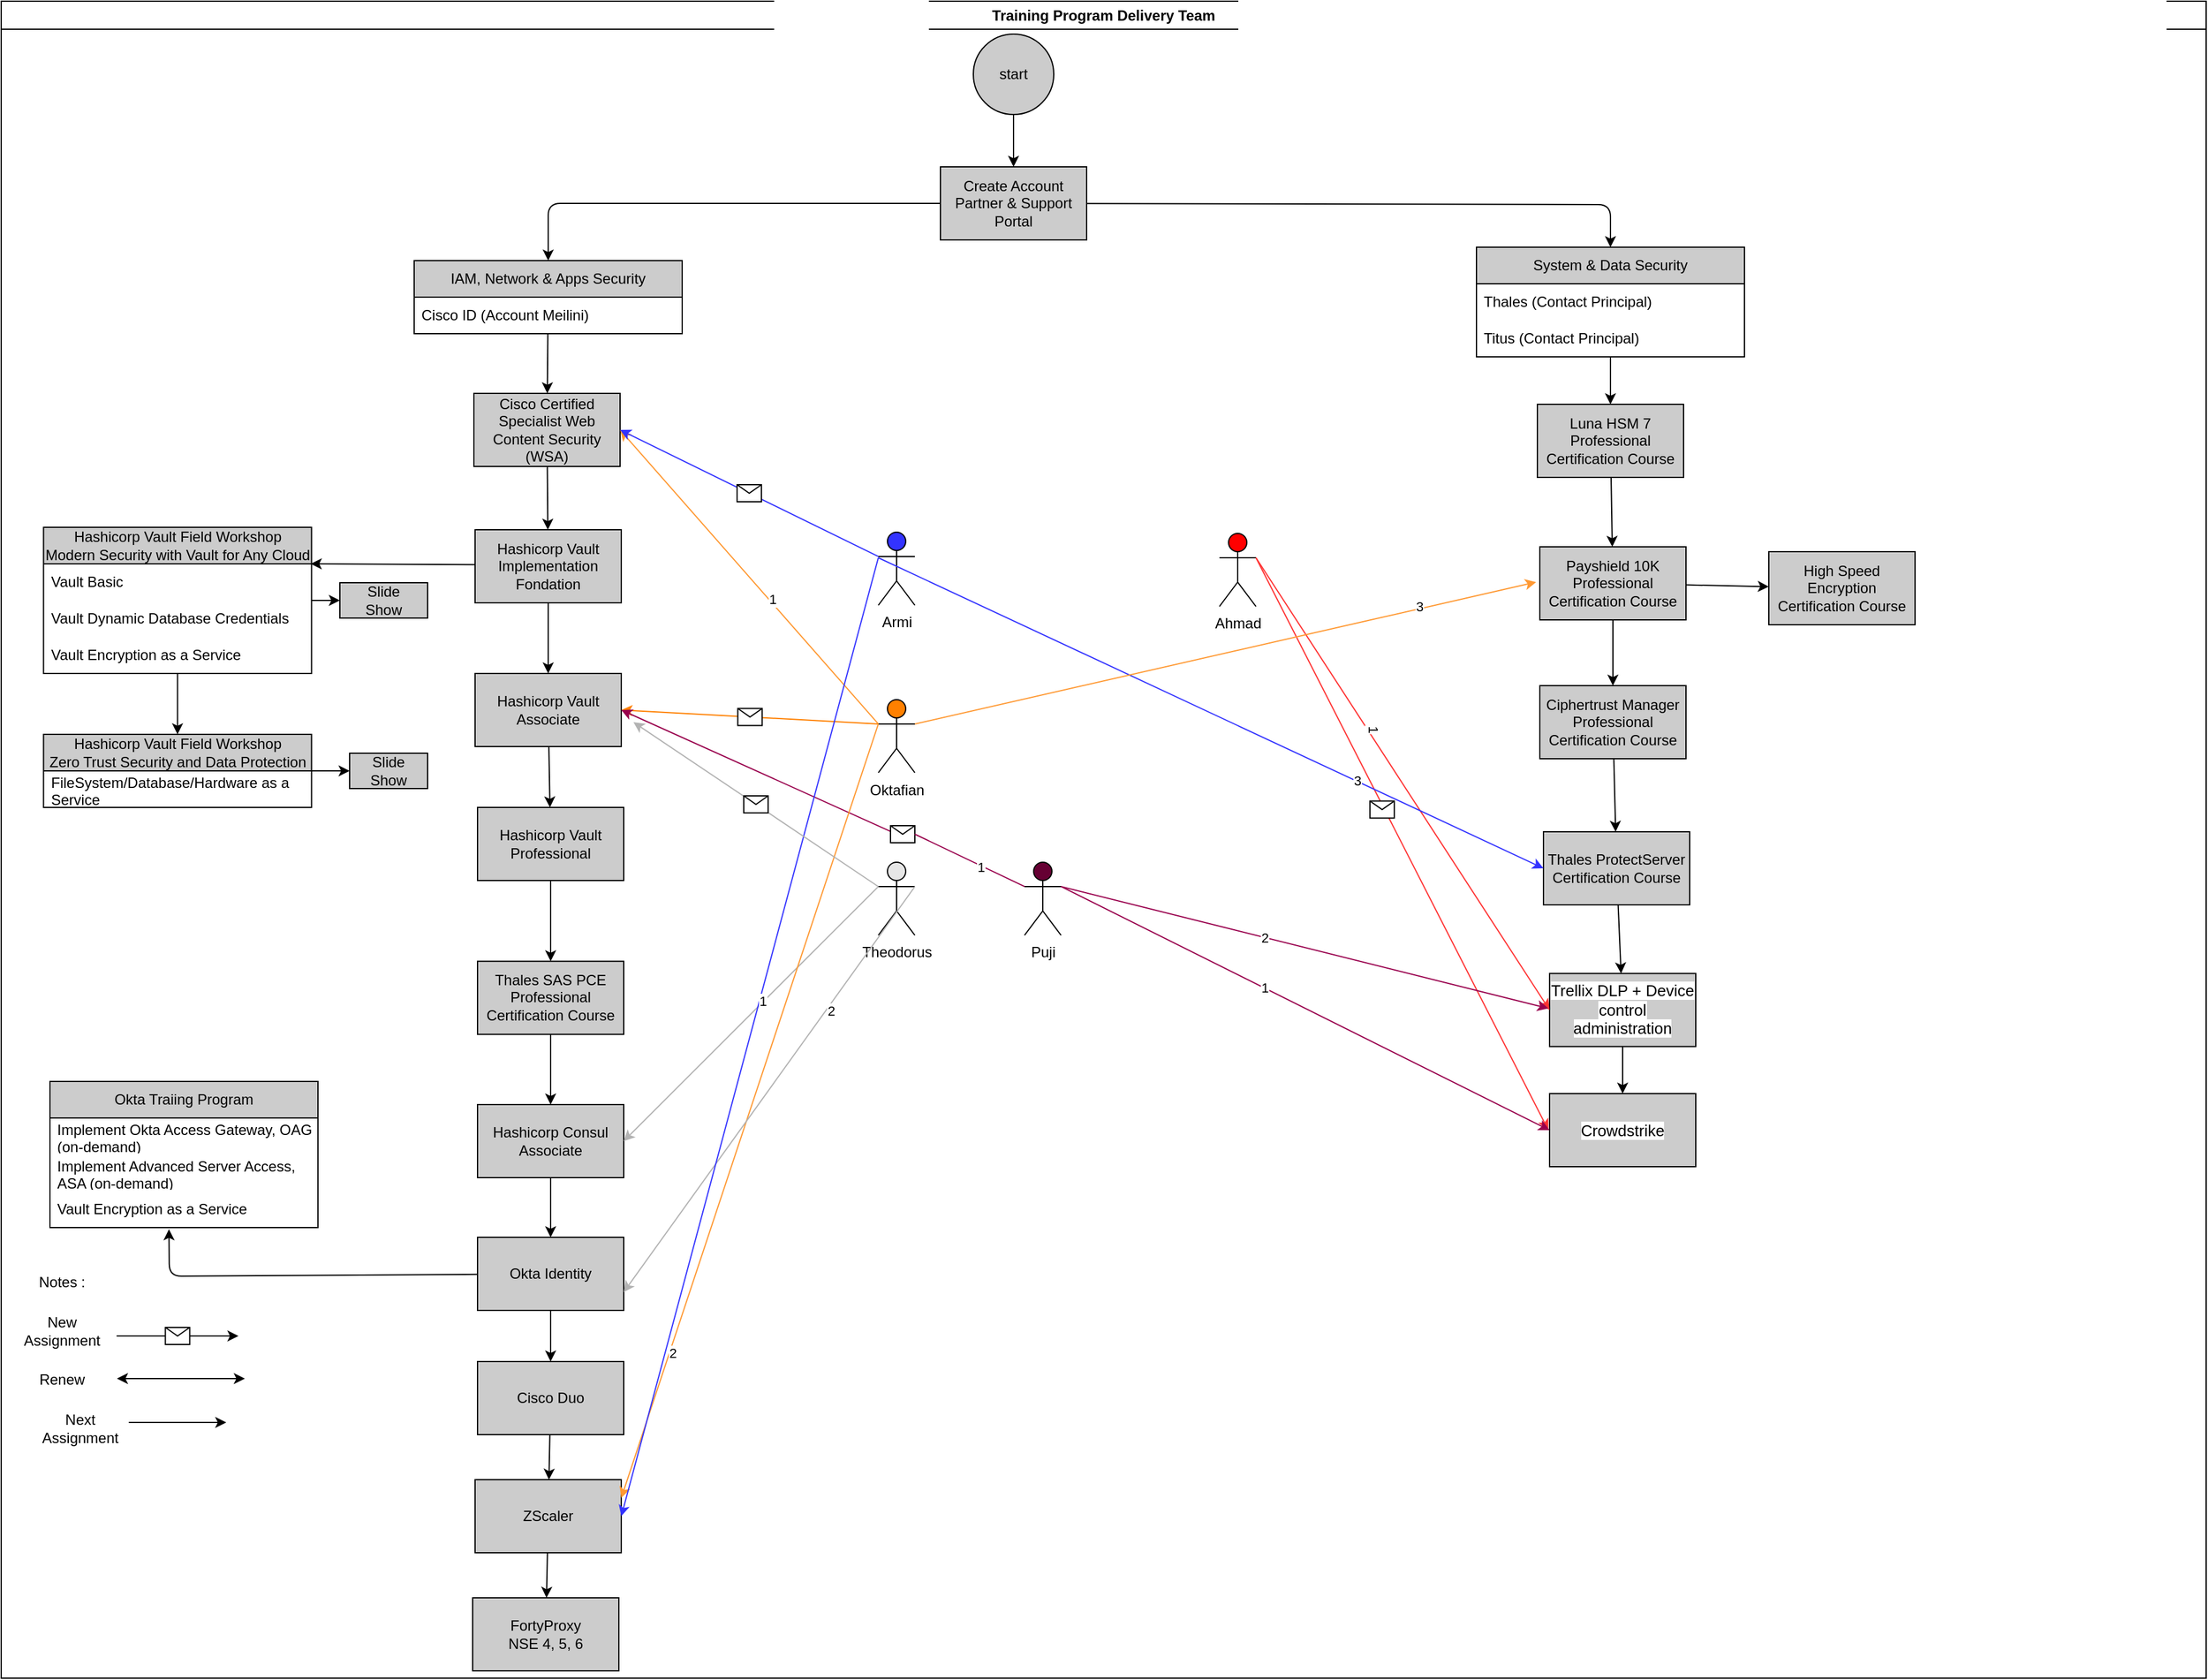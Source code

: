 <mxfile version="21.7.5" type="device" pages="2">
  <diagram id="X0HmAGAjlnPNewl7HgHH" name="Page-1">
    <mxGraphModel dx="3835" dy="1525" grid="1" gridSize="10" guides="1" tooltips="1" connect="1" arrows="1" fold="1" page="1" pageScale="1" pageWidth="850" pageHeight="1100" math="0" shadow="0">
      <root>
        <mxCell id="0" />
        <mxCell id="1" parent="0" />
        <UserObject label="Training Program Delivery Team" link="https://hashicorp.github.io/field-workshops-vault/slides/multi-cloud/vault-oss/#1" id="2">
          <mxCell style="swimlane;whiteSpace=wrap;html=1;fillColor=none;" parent="1" vertex="1">
            <mxGeometry x="-430" y="3" width="1810" height="1377" as="geometry" />
          </mxCell>
        </UserObject>
        <mxCell id="107" value="" style="edgeStyle=none;html=1;" parent="2" source="4" target="7" edge="1">
          <mxGeometry relative="1" as="geometry" />
        </mxCell>
        <mxCell id="4" value="start" style="ellipse;whiteSpace=wrap;html=1;aspect=fixed;fillColor=#CCCCCC;" parent="2" vertex="1">
          <mxGeometry x="798" y="27" width="66" height="66" as="geometry" />
        </mxCell>
        <mxCell id="109" value="" style="edgeStyle=none;html=1;entryX=0.5;entryY=0;entryDx=0;entryDy=0;" parent="2" source="7" target="9" edge="1">
          <mxGeometry relative="1" as="geometry">
            <mxPoint x="691" y="166" as="targetPoint" />
            <Array as="points">
              <mxPoint x="449" y="166" />
            </Array>
          </mxGeometry>
        </mxCell>
        <mxCell id="111" value="" style="edgeStyle=none;html=1;entryX=0.5;entryY=0;entryDx=0;entryDy=0;" parent="2" source="7" target="12" edge="1">
          <mxGeometry relative="1" as="geometry">
            <mxPoint x="971" y="166" as="targetPoint" />
            <Array as="points">
              <mxPoint x="1321" y="167" />
            </Array>
          </mxGeometry>
        </mxCell>
        <mxCell id="7" value="Create Account Partner &amp;amp; Support Portal" style="whiteSpace=wrap;html=1;fillColor=#CCCCCC;" parent="2" vertex="1">
          <mxGeometry x="771" y="136" width="120" height="60" as="geometry" />
        </mxCell>
        <mxCell id="97" value="" style="edgeStyle=none;html=1;" parent="2" source="9" target="90" edge="1">
          <mxGeometry relative="1" as="geometry" />
        </mxCell>
        <mxCell id="9" value="IAM, Network &amp;amp; Apps Security" style="swimlane;fontStyle=0;childLayout=stackLayout;horizontal=1;startSize=30;horizontalStack=0;resizeParent=1;resizeParentMax=0;resizeLast=0;collapsible=1;marginBottom=0;whiteSpace=wrap;html=1;fillColor=#CCCCCC;" parent="2" vertex="1">
          <mxGeometry x="339" y="213" width="220" height="60" as="geometry" />
        </mxCell>
        <UserObject label="Cisco ID (Account Meilini)" link="https://id.cisco.com/signin/register" id="10">
          <mxCell style="text;strokeColor=none;fillColor=none;align=left;verticalAlign=middle;spacingLeft=4;spacingRight=4;overflow=hidden;points=[[0,0.5],[1,0.5]];portConstraint=eastwest;rotatable=0;whiteSpace=wrap;html=1;" parent="9" vertex="1">
            <mxGeometry y="30" width="220" height="30" as="geometry" />
          </mxCell>
        </UserObject>
        <mxCell id="83" value="" style="edgeStyle=none;html=1;" parent="2" source="12" target="80" edge="1">
          <mxGeometry relative="1" as="geometry" />
        </mxCell>
        <mxCell id="12" value="System &amp;amp; Data Security" style="swimlane;fontStyle=0;childLayout=stackLayout;horizontal=1;startSize=30;horizontalStack=0;resizeParent=1;resizeParentMax=0;resizeLast=0;collapsible=1;marginBottom=0;whiteSpace=wrap;html=1;fillColor=#CCCCCC;" parent="2" vertex="1">
          <mxGeometry x="1211" y="202" width="220" height="90" as="geometry" />
        </mxCell>
        <UserObject label="Thales (Contact Principal)" link="https://cpl.thalesgroup.com/partners/partner-login#rpa" id="13">
          <mxCell style="text;strokeColor=none;fillColor=none;align=left;verticalAlign=middle;spacingLeft=4;spacingRight=4;overflow=hidden;points=[[0,0.5],[1,0.5]];portConstraint=eastwest;rotatable=0;whiteSpace=wrap;html=1;" parent="12" vertex="1">
            <mxGeometry y="30" width="220" height="30" as="geometry" />
          </mxCell>
        </UserObject>
        <UserObject label="Titus (Contact Principal)&amp;nbsp;" link="https://www.hashicorp.com/partners" id="14">
          <mxCell style="text;strokeColor=none;fillColor=none;align=left;verticalAlign=middle;spacingLeft=4;spacingRight=4;overflow=hidden;points=[[0,0.5],[1,0.5]];portConstraint=eastwest;rotatable=0;whiteSpace=wrap;html=1;" parent="12" vertex="1">
            <mxGeometry y="60" width="220" height="30" as="geometry" />
          </mxCell>
        </UserObject>
        <mxCell id="99" value="" style="edgeStyle=none;html=1;" parent="2" source="17" target="93" edge="1">
          <mxGeometry relative="1" as="geometry" />
        </mxCell>
        <mxCell id="103" value="" style="edgeStyle=none;html=1;entryX=0.997;entryY=0;entryDx=0;entryDy=0;entryPerimeter=0;" parent="2" target="21" edge="1">
          <mxGeometry relative="1" as="geometry">
            <mxPoint x="442.74" y="462.906" as="sourcePoint" />
          </mxGeometry>
        </mxCell>
        <mxCell id="17" value="Hashicorp Vault Implementation Fondation" style="whiteSpace=wrap;html=1;fillColor=#CCCCCC;" parent="2" vertex="1">
          <mxGeometry x="389" y="434" width="120" height="60" as="geometry" />
        </mxCell>
        <mxCell id="155" value="" style="edgeStyle=none;html=1;strokeColor=#000000;" parent="2" source="34" target="152" edge="1">
          <mxGeometry relative="1" as="geometry" />
        </mxCell>
        <UserObject label="&lt;span style=&quot;font-family: Arial, Helvetica, sans-serif; font-size: small; text-align: start; background-color: rgb(255, 255, 255);&quot;&gt;Trellix DLP + Device control administration&lt;/span&gt;" link="https://learn.acloud.guru/course/6b00566d-6246-4ebe-8257-f98f989321cf/dashboard" id="34">
          <mxCell style="whiteSpace=wrap;html=1;fillColor=#CCCCCC;" parent="2" vertex="1">
            <mxGeometry x="1271" y="798.33" width="120" height="60" as="geometry" />
          </mxCell>
        </UserObject>
        <mxCell id="131" value="" style="edgeStyle=none;html=1;" parent="2" source="79" target="89" edge="1">
          <mxGeometry relative="1" as="geometry" />
        </mxCell>
        <UserObject label="Ciphertrust Manager Professional Certification Course" link="https://learn.acloud.guru/course/6b00566d-6246-4ebe-8257-f98f989321cf/dashboard" id="79">
          <mxCell style="whiteSpace=wrap;html=1;fillColor=#CCCCCC;" parent="2" vertex="1">
            <mxGeometry x="1263" y="562" width="120" height="60" as="geometry" />
          </mxCell>
        </UserObject>
        <mxCell id="84" value="" style="edgeStyle=none;html=1;" parent="2" source="80" target="81" edge="1">
          <mxGeometry relative="1" as="geometry" />
        </mxCell>
        <UserObject label="Luna HSM 7 Professional Certification Course" link="https://learn.acloud.guru/course/6b00566d-6246-4ebe-8257-f98f989321cf/dashboard" id="80">
          <mxCell style="whiteSpace=wrap;html=1;fillColor=#CCCCCC;" parent="2" vertex="1">
            <mxGeometry x="1261" y="331.0" width="120" height="60" as="geometry" />
          </mxCell>
        </UserObject>
        <mxCell id="86" value="" style="edgeStyle=none;html=1;" parent="2" source="81" target="79" edge="1">
          <mxGeometry relative="1" as="geometry" />
        </mxCell>
        <mxCell id="88" value="" style="edgeStyle=none;html=1;" parent="2" source="81" target="82" edge="1">
          <mxGeometry relative="1" as="geometry" />
        </mxCell>
        <UserObject label="Payshield 10K Professional Certification Course" link="https://learn.acloud.guru/course/6b00566d-6246-4ebe-8257-f98f989321cf/dashboard" id="81">
          <mxCell style="whiteSpace=wrap;html=1;fillColor=#CCCCCC;" parent="2" vertex="1">
            <mxGeometry x="1263" y="448.0" width="120" height="60" as="geometry" />
          </mxCell>
        </UserObject>
        <UserObject label="High Speed Encryption Certification Course" link="https://learn.acloud.guru/course/6b00566d-6246-4ebe-8257-f98f989321cf/dashboard" id="82">
          <mxCell style="whiteSpace=wrap;html=1;fillColor=#CCCCCC;" parent="2" vertex="1">
            <mxGeometry x="1451" y="452" width="120" height="60" as="geometry" />
          </mxCell>
        </UserObject>
        <mxCell id="132" value="" style="edgeStyle=none;html=1;" parent="2" source="89" target="34" edge="1">
          <mxGeometry relative="1" as="geometry" />
        </mxCell>
        <UserObject label="Thales ProtectServer Certification Course" link="https://learn.acloud.guru/course/6b00566d-6246-4ebe-8257-f98f989321cf/dashboard" id="89">
          <mxCell style="whiteSpace=wrap;html=1;fillColor=#CCCCCC;" parent="2" vertex="1">
            <mxGeometry x="1266" y="682" width="120" height="60" as="geometry" />
          </mxCell>
        </UserObject>
        <mxCell id="98" value="" style="edgeStyle=none;html=1;" parent="2" source="90" target="17" edge="1">
          <mxGeometry relative="1" as="geometry" />
        </mxCell>
        <mxCell id="90" value="Cisco Certified Specialist Web Content Security (WSA)" style="whiteSpace=wrap;html=1;fillColor=#CCCCCC;" parent="2" vertex="1">
          <mxGeometry x="388" y="322" width="120" height="60" as="geometry" />
        </mxCell>
        <mxCell id="102" value="" style="edgeStyle=none;html=1;" parent="2" source="92" target="96" edge="1">
          <mxGeometry relative="1" as="geometry" />
        </mxCell>
        <mxCell id="92" value="Thales SAS PCE Professional Certification Course" style="whiteSpace=wrap;html=1;fillColor=#CCCCCC;" parent="2" vertex="1">
          <mxGeometry x="391" y="788.33" width="120" height="60" as="geometry" />
        </mxCell>
        <mxCell id="100" value="" style="edgeStyle=none;html=1;" parent="2" source="93" target="94" edge="1">
          <mxGeometry relative="1" as="geometry" />
        </mxCell>
        <mxCell id="93" value="Hashicorp Vault Associate" style="whiteSpace=wrap;html=1;fillColor=#CCCCCC;" parent="2" vertex="1">
          <mxGeometry x="389" y="552" width="120" height="60" as="geometry" />
        </mxCell>
        <mxCell id="101" value="" style="edgeStyle=none;html=1;" parent="2" source="94" target="92" edge="1">
          <mxGeometry relative="1" as="geometry" />
        </mxCell>
        <mxCell id="94" value="Hashicorp Vault Professional" style="whiteSpace=wrap;html=1;fillColor=#CCCCCC;" parent="2" vertex="1">
          <mxGeometry x="391" y="662" width="120" height="60" as="geometry" />
        </mxCell>
        <mxCell id="148" value="" style="edgeStyle=none;html=1;" parent="2" source="96" target="147" edge="1">
          <mxGeometry relative="1" as="geometry" />
        </mxCell>
        <mxCell id="96" value="Hashicorp Consul Associate" style="whiteSpace=wrap;html=1;fillColor=#CCCCCC;" parent="2" vertex="1">
          <mxGeometry x="391" y="906" width="120" height="60" as="geometry" />
        </mxCell>
        <mxCell id="105" value="" style="edgeStyle=none;html=1;entryX=0.5;entryY=0;entryDx=0;entryDy=0;" parent="2" source="20" target="26" edge="1">
          <mxGeometry relative="1" as="geometry" />
        </mxCell>
        <UserObject label="Hashicorp Vault Field Workshop&lt;br&gt;Modern Security with Vault for Any Cloud" link="https://github.com/hashicorp/field-workshops-vault" id="20">
          <mxCell style="swimlane;fontStyle=0;childLayout=stackLayout;horizontal=1;startSize=30;horizontalStack=0;resizeParent=1;resizeParentMax=0;resizeLast=0;collapsible=1;marginBottom=0;whiteSpace=wrap;html=1;fillColor=#CCCCCC;" parent="2" vertex="1">
            <mxGeometry x="34.74" y="432.0" width="220" height="120" as="geometry" />
          </mxCell>
        </UserObject>
        <UserObject label="Vault Basic" id="21">
          <mxCell style="text;strokeColor=none;fillColor=none;align=left;verticalAlign=middle;spacingLeft=4;spacingRight=4;overflow=hidden;points=[[0,0.5],[1,0.5]];portConstraint=eastwest;rotatable=0;whiteSpace=wrap;html=1;" parent="20" vertex="1">
            <mxGeometry y="30" width="220" height="30" as="geometry" />
          </mxCell>
        </UserObject>
        <UserObject label="Vault Dynamic Database Credentials" id="22">
          <mxCell style="text;strokeColor=none;fillColor=none;align=left;verticalAlign=middle;spacingLeft=4;spacingRight=4;overflow=hidden;points=[[0,0.5],[1,0.5]];portConstraint=eastwest;rotatable=0;whiteSpace=wrap;html=1;" parent="20" vertex="1">
            <mxGeometry y="60" width="220" height="30" as="geometry" />
          </mxCell>
        </UserObject>
        <UserObject label="Vault Encryption as a Service&amp;nbsp;" id="23">
          <mxCell style="text;strokeColor=none;fillColor=none;align=left;verticalAlign=middle;spacingLeft=4;spacingRight=4;overflow=hidden;points=[[0,0.5],[1,0.5]];portConstraint=eastwest;rotatable=0;whiteSpace=wrap;html=1;" parent="20" vertex="1">
            <mxGeometry y="90" width="220" height="30" as="geometry" />
          </mxCell>
        </UserObject>
        <UserObject label="Hashicorp Vault Field Workshop&lt;br&gt;Zero Trust Security and Data Protection" link="https://github.com/hashicorp/field-workshops-vault" id="26">
          <mxCell style="swimlane;fontStyle=0;childLayout=stackLayout;horizontal=1;startSize=30;horizontalStack=0;resizeParent=1;resizeParentMax=0;resizeLast=0;collapsible=1;marginBottom=0;whiteSpace=wrap;html=1;fillColor=#CCCCCC;" parent="2" vertex="1">
            <mxGeometry x="34.74" y="602" width="220" height="60" as="geometry" />
          </mxCell>
        </UserObject>
        <UserObject label="FileSystem/Database/Hardware as a Service" id="27">
          <mxCell style="text;strokeColor=none;fillColor=none;align=left;verticalAlign=middle;spacingLeft=4;spacingRight=4;overflow=hidden;points=[[0,0.5],[1,0.5]];portConstraint=eastwest;rotatable=0;whiteSpace=wrap;html=1;" parent="26" vertex="1">
            <mxGeometry y="30" width="220" height="30" as="geometry" />
          </mxCell>
        </UserObject>
        <mxCell id="112" value="Notes :" style="text;html=1;strokeColor=none;fillColor=none;align=center;verticalAlign=middle;whiteSpace=wrap;rounded=0;" parent="2" vertex="1">
          <mxGeometry x="20" y="1037" width="60" height="30" as="geometry" />
        </mxCell>
        <mxCell id="113" value="" style="endArrow=classic;html=1;" parent="2" edge="1">
          <mxGeometry width="50" height="50" relative="1" as="geometry">
            <mxPoint x="104.74" y="1167" as="sourcePoint" />
            <mxPoint x="184.74" y="1167" as="targetPoint" />
          </mxGeometry>
        </mxCell>
        <mxCell id="114" value="New Assignment" style="text;html=1;strokeColor=none;fillColor=none;align=center;verticalAlign=middle;whiteSpace=wrap;rounded=0;" parent="2" vertex="1">
          <mxGeometry x="20" y="1077" width="60" height="30" as="geometry" />
        </mxCell>
        <mxCell id="115" value="Renew" style="text;html=1;strokeColor=none;fillColor=none;align=center;verticalAlign=middle;whiteSpace=wrap;rounded=0;" parent="2" vertex="1">
          <mxGeometry x="20" y="1117" width="60" height="30" as="geometry" />
        </mxCell>
        <mxCell id="117" value="" style="endArrow=classic;startArrow=classic;html=1;" parent="2" edge="1">
          <mxGeometry width="50" height="50" relative="1" as="geometry">
            <mxPoint x="95" y="1131" as="sourcePoint" />
            <mxPoint x="200" y="1131" as="targetPoint" />
          </mxGeometry>
        </mxCell>
        <mxCell id="118" value="" style="endArrow=classic;html=1;" parent="2" edge="1">
          <mxGeometry relative="1" as="geometry">
            <mxPoint x="94.74" y="1096" as="sourcePoint" />
            <mxPoint x="194.74" y="1096" as="targetPoint" />
          </mxGeometry>
        </mxCell>
        <mxCell id="119" value="" style="shape=message;html=1;outlineConnect=0;" parent="118" vertex="1">
          <mxGeometry width="20" height="14" relative="1" as="geometry">
            <mxPoint x="-10" y="-7" as="offset" />
          </mxGeometry>
        </mxCell>
        <mxCell id="120" value="Next Assignment" style="text;html=1;strokeColor=none;fillColor=none;align=center;verticalAlign=middle;whiteSpace=wrap;rounded=0;" parent="2" vertex="1">
          <mxGeometry x="34.74" y="1157" width="60" height="30" as="geometry" />
        </mxCell>
        <mxCell id="121" value="Ahmad" style="shape=umlActor;verticalLabelPosition=bottom;verticalAlign=top;html=1;outlineConnect=0;fillColor=#FF0000;" parent="2" vertex="1">
          <mxGeometry x="1000" y="437" width="30" height="60" as="geometry" />
        </mxCell>
        <mxCell id="125" value="Armi" style="shape=umlActor;verticalLabelPosition=bottom;verticalAlign=top;html=1;outlineConnect=0;fillColor=#3333FF;" parent="2" vertex="1">
          <mxGeometry x="720" y="436" width="30" height="60" as="geometry" />
        </mxCell>
        <mxCell id="126" value="Oktafian" style="shape=umlActor;verticalLabelPosition=bottom;verticalAlign=top;html=1;outlineConnect=0;fillColor=#FF8000;" parent="2" vertex="1">
          <mxGeometry x="720" y="573.5" width="30" height="60" as="geometry" />
        </mxCell>
        <mxCell id="127" value="Theodorus" style="shape=umlActor;verticalLabelPosition=bottom;verticalAlign=top;html=1;outlineConnect=0;fillColor=#E6E6E6;" parent="2" vertex="1">
          <mxGeometry x="720" y="707" width="30" height="60" as="geometry" />
        </mxCell>
        <mxCell id="128" value="" style="endArrow=classic;html=1;exitX=1;exitY=0.333;exitDx=0;exitDy=0;exitPerimeter=0;entryX=0;entryY=0.5;entryDx=0;entryDy=0;strokeColor=#FF3333;" parent="2" source="121" target="34" edge="1">
          <mxGeometry relative="1" as="geometry">
            <mxPoint x="1070" y="463.17" as="sourcePoint" />
            <mxPoint x="1170" y="463.17" as="targetPoint" />
          </mxGeometry>
        </mxCell>
        <mxCell id="274" value="1" style="edgeLabel;html=1;align=center;verticalAlign=middle;resizable=0;points=[];rotation=90;" parent="128" vertex="1" connectable="0">
          <mxGeometry x="-0.23" y="5" relative="1" as="geometry">
            <mxPoint as="offset" />
          </mxGeometry>
        </mxCell>
        <mxCell id="136" value="" style="endArrow=classic;html=1;exitX=1;exitY=0.333;exitDx=0;exitDy=0;exitPerimeter=0;strokeColor=#FF3333;" parent="2" source="121" edge="1">
          <mxGeometry width="50" height="50" relative="1" as="geometry">
            <mxPoint x="930.0" y="736.17" as="sourcePoint" />
            <mxPoint x="1270" y="927" as="targetPoint" />
          </mxGeometry>
        </mxCell>
        <mxCell id="141" value="" style="endArrow=classic;html=1;exitX=0;exitY=0.333;exitDx=0;exitDy=0;exitPerimeter=0;entryX=1;entryY=0.5;entryDx=0;entryDy=0;strokeColor=#FF8000;" parent="2" source="126" target="93" edge="1">
          <mxGeometry relative="1" as="geometry">
            <mxPoint x="1040" y="608.5" as="sourcePoint" />
            <mxPoint x="1281" y="838.33" as="targetPoint" />
          </mxGeometry>
        </mxCell>
        <mxCell id="142" value="" style="shape=message;html=1;outlineConnect=0;" parent="141" vertex="1">
          <mxGeometry width="20" height="14" relative="1" as="geometry">
            <mxPoint x="-10" y="-7" as="offset" />
          </mxGeometry>
        </mxCell>
        <mxCell id="143" value="" style="endArrow=classic;html=1;exitX=0;exitY=0.333;exitDx=0;exitDy=0;exitPerimeter=0;entryX=1;entryY=0.5;entryDx=0;entryDy=0;strokeColor=#FF9933;" parent="2" source="126" target="90" edge="1">
          <mxGeometry width="50" height="50" relative="1" as="geometry">
            <mxPoint x="1040" y="608.5" as="sourcePoint" />
            <mxPoint x="1270" y="717" as="targetPoint" />
          </mxGeometry>
        </mxCell>
        <mxCell id="252" value="1" style="edgeLabel;html=1;align=center;verticalAlign=middle;resizable=0;points=[];" parent="143" vertex="1" connectable="0">
          <mxGeometry x="-0.16" y="-2" relative="1" as="geometry">
            <mxPoint as="offset" />
          </mxGeometry>
        </mxCell>
        <mxCell id="144" value="" style="endArrow=classic;html=1;exitX=0;exitY=0.333;exitDx=0;exitDy=0;exitPerimeter=0;entryX=1;entryY=0.5;entryDx=0;entryDy=0;strokeColor=#3333FF;" parent="2" source="125" target="90" edge="1">
          <mxGeometry relative="1" as="geometry">
            <mxPoint x="730" y="603.5" as="sourcePoint" />
            <mxPoint x="519" y="592" as="targetPoint" />
          </mxGeometry>
        </mxCell>
        <mxCell id="145" value="" style="shape=message;html=1;outlineConnect=0;" parent="144" vertex="1">
          <mxGeometry width="20" height="14" relative="1" as="geometry">
            <mxPoint x="-10" y="-7" as="offset" />
          </mxGeometry>
        </mxCell>
        <mxCell id="259" value="" style="edgeStyle=none;html=1;strokeColor=#000000;fillColor=#99004D;" parent="2" source="147" target="257" edge="1">
          <mxGeometry relative="1" as="geometry" />
        </mxCell>
        <mxCell id="268" value="" style="edgeStyle=none;html=1;entryX=0.444;entryY=1.046;entryDx=0;entryDy=0;entryPerimeter=0;" parent="2" source="147" target="266" edge="1">
          <mxGeometry relative="1" as="geometry">
            <mxPoint x="311" y="1045.0" as="targetPoint" />
            <Array as="points">
              <mxPoint x="138" y="1047" />
            </Array>
          </mxGeometry>
        </mxCell>
        <mxCell id="147" value="Okta Identity" style="whiteSpace=wrap;html=1;fillColor=#CCCCCC;" parent="2" vertex="1">
          <mxGeometry x="391" y="1015" width="120" height="60" as="geometry" />
        </mxCell>
        <mxCell id="151" value="" style="endArrow=classic;html=1;entryX=1;entryY=0.5;entryDx=0;entryDy=0;exitX=0;exitY=0.333;exitDx=0;exitDy=0;exitPerimeter=0;strokeColor=#B3B3B3;" parent="2" source="127" target="96" edge="1">
          <mxGeometry width="50" height="50" relative="1" as="geometry">
            <mxPoint x="730" y="467" as="sourcePoint" />
            <mxPoint x="519" y="474" as="targetPoint" />
          </mxGeometry>
        </mxCell>
        <UserObject label="&lt;span style=&quot;font-family: Arial, Helvetica, sans-serif; font-size: small; text-align: start; background-color: rgb(255, 255, 255);&quot;&gt;Crowdstrike&lt;/span&gt;" link="https://learn.acloud.guru/course/6b00566d-6246-4ebe-8257-f98f989321cf/dashboard" id="152">
          <mxCell style="whiteSpace=wrap;html=1;fillColor=#CCCCCC;" parent="2" vertex="1">
            <mxGeometry x="1271" y="897" width="120" height="60" as="geometry" />
          </mxCell>
        </UserObject>
        <mxCell id="249" value="" style="edgeStyle=none;html=1;strokeColor=#000000;fillColor=#99004D;" parent="2" source="153" target="248" edge="1">
          <mxGeometry relative="1" as="geometry" />
        </mxCell>
        <mxCell id="153" value="ZScaler" style="whiteSpace=wrap;html=1;fillColor=#CCCCCC;" parent="2" vertex="1">
          <mxGeometry x="389" y="1214" width="120" height="60" as="geometry" />
        </mxCell>
        <mxCell id="156" value="Puji" style="shape=umlActor;verticalLabelPosition=bottom;verticalAlign=top;html=1;outlineConnect=0;fillColor=#660033;" parent="2" vertex="1">
          <mxGeometry x="840" y="707" width="30" height="60" as="geometry" />
        </mxCell>
        <mxCell id="159" value="" style="endArrow=classic;html=1;exitX=1;exitY=0.333;exitDx=0;exitDy=0;exitPerimeter=0;strokeColor=#99004D;entryX=0;entryY=0.5;entryDx=0;entryDy=0;" parent="2" source="156" target="152" edge="1">
          <mxGeometry width="50" height="50" relative="1" as="geometry">
            <mxPoint x="1040" y="608.5" as="sourcePoint" />
            <mxPoint x="1270" y="717" as="targetPoint" />
          </mxGeometry>
        </mxCell>
        <mxCell id="239" value="1" style="edgeLabel;html=1;align=center;verticalAlign=middle;resizable=0;points=[];" parent="159" vertex="1" connectable="0">
          <mxGeometry x="-0.169" relative="1" as="geometry">
            <mxPoint as="offset" />
          </mxGeometry>
        </mxCell>
        <mxCell id="237" value="" style="endArrow=classic;html=1;exitX=0;exitY=0.333;exitDx=0;exitDy=0;exitPerimeter=0;strokeColor=#99004D;entryX=1;entryY=0.5;entryDx=0;entryDy=0;startArrow=none;" parent="2" source="269" target="93" edge="1">
          <mxGeometry width="50" height="50" relative="1" as="geometry">
            <mxPoint x="880" y="737" as="sourcePoint" />
            <mxPoint x="1281" y="937" as="targetPoint" />
          </mxGeometry>
        </mxCell>
        <mxCell id="248" value="FortyProxy&lt;br&gt;NSE 4, 5, 6" style="whiteSpace=wrap;html=1;fillColor=#CCCCCC;" parent="2" vertex="1">
          <mxGeometry x="387" y="1311" width="120" height="60" as="geometry" />
        </mxCell>
        <mxCell id="253" value="" style="endArrow=classic;html=1;entryX=1;entryY=0.25;entryDx=0;entryDy=0;strokeColor=#FF9933;exitX=0;exitY=0.333;exitDx=0;exitDy=0;exitPerimeter=0;" parent="2" source="126" target="153" edge="1">
          <mxGeometry width="50" height="50" relative="1" as="geometry">
            <mxPoint x="720" y="587" as="sourcePoint" />
            <mxPoint x="518" y="362" as="targetPoint" />
          </mxGeometry>
        </mxCell>
        <mxCell id="256" value="2" style="edgeLabel;html=1;align=center;verticalAlign=middle;resizable=0;points=[];" parent="253" vertex="1" connectable="0">
          <mxGeometry x="0.624" y="2" relative="1" as="geometry">
            <mxPoint as="offset" />
          </mxGeometry>
        </mxCell>
        <mxCell id="260" value="" style="edgeStyle=none;html=1;strokeColor=#000000;fillColor=#99004D;" parent="2" source="257" target="153" edge="1">
          <mxGeometry relative="1" as="geometry" />
        </mxCell>
        <mxCell id="257" value="Cisco Duo" style="whiteSpace=wrap;html=1;fillColor=#CCCCCC;" parent="2" vertex="1">
          <mxGeometry x="391" y="1117" width="120" height="60" as="geometry" />
        </mxCell>
        <UserObject label="Okta Traiing Program" link="https://partnercommunity.okta.com/s/" id="263">
          <mxCell style="swimlane;fontStyle=0;childLayout=stackLayout;horizontal=1;startSize=30;horizontalStack=0;resizeParent=1;resizeParentMax=0;resizeLast=0;collapsible=1;marginBottom=0;whiteSpace=wrap;html=1;fillColor=#CCCCCC;" parent="2" vertex="1">
            <mxGeometry x="40" y="887" width="220" height="120" as="geometry" />
          </mxCell>
        </UserObject>
        <UserObject label="Implement Okta Access Gateway, OAG (on-demand)" id="264">
          <mxCell style="text;strokeColor=none;fillColor=none;align=left;verticalAlign=middle;spacingLeft=4;spacingRight=4;overflow=hidden;points=[[0,0.5],[1,0.5]];portConstraint=eastwest;rotatable=0;whiteSpace=wrap;html=1;" parent="263" vertex="1">
            <mxGeometry y="30" width="220" height="30" as="geometry" />
          </mxCell>
        </UserObject>
        <UserObject label="Implement Advanced Server Access, ASA (on-demand)" id="265">
          <mxCell style="text;strokeColor=none;fillColor=none;align=left;verticalAlign=middle;spacingLeft=4;spacingRight=4;overflow=hidden;points=[[0,0.5],[1,0.5]];portConstraint=eastwest;rotatable=0;whiteSpace=wrap;html=1;" parent="263" vertex="1">
            <mxGeometry y="60" width="220" height="30" as="geometry" />
          </mxCell>
        </UserObject>
        <UserObject label="Vault Encryption as a Service&amp;nbsp;" id="266">
          <mxCell style="text;strokeColor=none;fillColor=none;align=left;verticalAlign=middle;spacingLeft=4;spacingRight=4;overflow=hidden;points=[[0,0.5],[1,0.5]];portConstraint=eastwest;rotatable=0;whiteSpace=wrap;html=1;" parent="263" vertex="1">
            <mxGeometry y="90" width="220" height="30" as="geometry" />
          </mxCell>
        </UserObject>
        <mxCell id="269" value="" style="shape=message;html=1;outlineConnect=0;" parent="2" vertex="1">
          <mxGeometry x="729.996" y="676.998" width="20" height="14" as="geometry" />
        </mxCell>
        <mxCell id="270" value="" style="endArrow=none;html=1;exitX=0;exitY=0.333;exitDx=0;exitDy=0;exitPerimeter=0;strokeColor=#99004D;entryX=1;entryY=0.5;entryDx=0;entryDy=0;" parent="2" source="156" target="269" edge="1">
          <mxGeometry width="50" height="50" relative="1" as="geometry">
            <mxPoint x="410" y="730" as="sourcePoint" />
            <mxPoint x="79" y="585" as="targetPoint" />
          </mxGeometry>
        </mxCell>
        <mxCell id="271" value="1" style="edgeLabel;html=1;align=center;verticalAlign=middle;resizable=0;points=[];" parent="270" vertex="1" connectable="0">
          <mxGeometry x="-0.201" y="1" relative="1" as="geometry">
            <mxPoint as="offset" />
          </mxGeometry>
        </mxCell>
        <mxCell id="261" value="" style="endArrow=classic;html=1;exitX=1;exitY=0.333;exitDx=0;exitDy=0;exitPerimeter=0;strokeColor=#B3B3B3;entryX=1;entryY=0.75;entryDx=0;entryDy=0;" parent="2" source="127" target="147" edge="1">
          <mxGeometry width="50" height="50" relative="1" as="geometry">
            <mxPoint x="730" y="737" as="sourcePoint" />
            <mxPoint x="1260" y="597" as="targetPoint" />
          </mxGeometry>
        </mxCell>
        <mxCell id="262" value="2" style="edgeLabel;html=1;align=center;verticalAlign=middle;resizable=0;points=[];" parent="261" vertex="1" connectable="0">
          <mxGeometry x="-0.398" y="3" relative="1" as="geometry">
            <mxPoint as="offset" />
          </mxGeometry>
        </mxCell>
        <mxCell id="24" value="Slide &lt;br&gt;Show" style="whiteSpace=wrap;html=1;fillColor=#CCCCCC;" parent="1" vertex="1">
          <mxGeometry x="-152" y="480.5" width="72" height="29" as="geometry" />
        </mxCell>
        <mxCell id="19" value="" style="edgeStyle=orthogonalEdgeStyle;rounded=0;orthogonalLoop=1;jettySize=auto;html=1;" parent="1" source="20" target="24" edge="1">
          <mxGeometry relative="1" as="geometry" />
        </mxCell>
        <UserObject label="Slide &lt;br&gt;Show" link="https://hashicorp.github.io/field-workshops-vault/slides/multi-cloud/adp/#1" id="28">
          <mxCell style="whiteSpace=wrap;html=1;fillColor=#CCCCCC;" parent="1" vertex="1">
            <mxGeometry x="-144" y="620.5" width="64" height="29" as="geometry" />
          </mxCell>
        </UserObject>
        <mxCell id="25" value="" style="edgeStyle=orthogonalEdgeStyle;rounded=0;orthogonalLoop=1;jettySize=auto;html=1;" parent="1" source="26" target="28" edge="1">
          <mxGeometry relative="1" as="geometry" />
        </mxCell>
        <mxCell id="146" value="" style="endArrow=classic;html=1;entryX=1;entryY=0.5;entryDx=0;entryDy=0;strokeColor=#3333FF;" parent="1" target="153" edge="1">
          <mxGeometry width="50" height="50" relative="1" as="geometry">
            <mxPoint x="290" y="460" as="sourcePoint" />
            <mxPoint x="88" y="365" as="targetPoint" />
          </mxGeometry>
        </mxCell>
        <mxCell id="251" value="1" style="edgeLabel;html=1;align=center;verticalAlign=middle;resizable=0;points=[];" parent="146" vertex="1" connectable="0">
          <mxGeometry x="-0.077" y="3" relative="1" as="geometry">
            <mxPoint x="-1" as="offset" />
          </mxGeometry>
        </mxCell>
        <mxCell id="149" value="" style="endArrow=classic;html=1;exitX=0;exitY=0.333;exitDx=0;exitDy=0;exitPerimeter=0;entryX=1;entryY=0.5;entryDx=0;entryDy=0;strokeColor=#B3B3B3;" parent="1" source="127" edge="1">
          <mxGeometry relative="1" as="geometry">
            <mxPoint x="300" y="606.5" as="sourcePoint" />
            <mxPoint x="89" y="595" as="targetPoint" />
          </mxGeometry>
        </mxCell>
        <mxCell id="150" value="" style="shape=message;html=1;outlineConnect=0;" parent="149" vertex="1">
          <mxGeometry width="20" height="14" relative="1" as="geometry">
            <mxPoint x="-10" y="-7" as="offset" />
          </mxGeometry>
        </mxCell>
        <mxCell id="240" value="" style="endArrow=classic;html=1;strokeColor=#99004D;" parent="1" edge="1">
          <mxGeometry width="50" height="50" relative="1" as="geometry">
            <mxPoint x="440" y="730" as="sourcePoint" />
            <mxPoint x="840" y="830" as="targetPoint" />
          </mxGeometry>
        </mxCell>
        <mxCell id="241" value="2" style="edgeLabel;html=1;align=center;verticalAlign=middle;resizable=0;points=[];" parent="240" vertex="1" connectable="0">
          <mxGeometry x="-0.169" relative="1" as="geometry">
            <mxPoint as="offset" />
          </mxGeometry>
        </mxCell>
        <mxCell id="243" value="" style="endArrow=classic;html=1;entryX=0;entryY=0.5;entryDx=0;entryDy=0;strokeColor=#3333FF;" parent="1" target="89" edge="1">
          <mxGeometry relative="1" as="geometry">
            <mxPoint x="290" y="460" as="sourcePoint" />
            <mxPoint x="88" y="365" as="targetPoint" />
          </mxGeometry>
        </mxCell>
        <mxCell id="247" value="3" style="edgeLabel;html=1;align=center;verticalAlign=middle;resizable=0;points=[];" parent="243" vertex="1" connectable="0">
          <mxGeometry x="0.438" y="1" relative="1" as="geometry">
            <mxPoint as="offset" />
          </mxGeometry>
        </mxCell>
        <mxCell id="275" value="" style="shape=message;html=1;outlineConnect=0;" parent="1" vertex="1">
          <mxGeometry x="693.562" y="659.76" width="20" height="14" as="geometry" />
        </mxCell>
        <mxCell id="276" value="" style="endArrow=classic;html=1;strokeColor=#FF9933;exitX=1;exitY=0.333;exitDx=0;exitDy=0;exitPerimeter=0;" parent="1" source="126" edge="1">
          <mxGeometry width="50" height="50" relative="1" as="geometry">
            <mxPoint x="300" y="606.5" as="sourcePoint" />
            <mxPoint x="830" y="480" as="targetPoint" />
          </mxGeometry>
        </mxCell>
        <mxCell id="277" value="3" style="edgeLabel;html=1;align=center;verticalAlign=middle;resizable=0;points=[];" parent="276" vertex="1" connectable="0">
          <mxGeometry x="0.624" y="2" relative="1" as="geometry">
            <mxPoint as="offset" />
          </mxGeometry>
        </mxCell>
      </root>
    </mxGraphModel>
  </diagram>
  <diagram id="Lft8Qcf2WQ86oRP04gdE" name="Halaman-2">
    <mxGraphModel dx="1194" dy="610" grid="1" gridSize="10" guides="1" tooltips="1" connect="1" arrows="1" fold="1" page="1" pageScale="1" pageWidth="850" pageHeight="1100" math="0" shadow="0">
      <root>
        <mxCell id="0" />
        <mxCell id="1" parent="0" />
      </root>
    </mxGraphModel>
  </diagram>
</mxfile>
